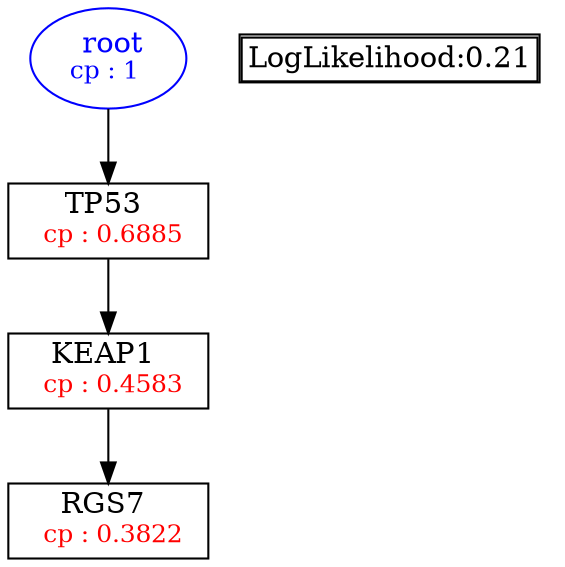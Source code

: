 digraph tree {
    "root" [label=<<font color='Blue'> root</font><br/><font color='Blue' POINT-SIZE='12'>cp : 1 </font>>, shape=oval, color=Blue];
    "S2" [label =<TP53 <br/> <font color='Red' POINT-SIZE='12'> cp : 0.6885 </font>>, shape=box];
    "S3" [label =<KEAP1 <br/> <font color='Red' POINT-SIZE='12'> cp : 0.4583 </font>>, shape=box];
    "S1" [label =<RGS7 <br/> <font color='Red' POINT-SIZE='12'> cp : 0.3822 </font>>, shape=box];
    "root" -> "S2";
    "S2" -> "S3";
    "S3" -> "S1";

    node[shape=plaintext]
    fontsize="10"
    struct1 [label=
    <<TABLE BORDER="1" CELLBORDER="1" CELLSPACING="0" >
    <TR><TD ALIGN="LEFT">LogLikelihood:0.21</TD></TR>
    </TABLE>>];

}
